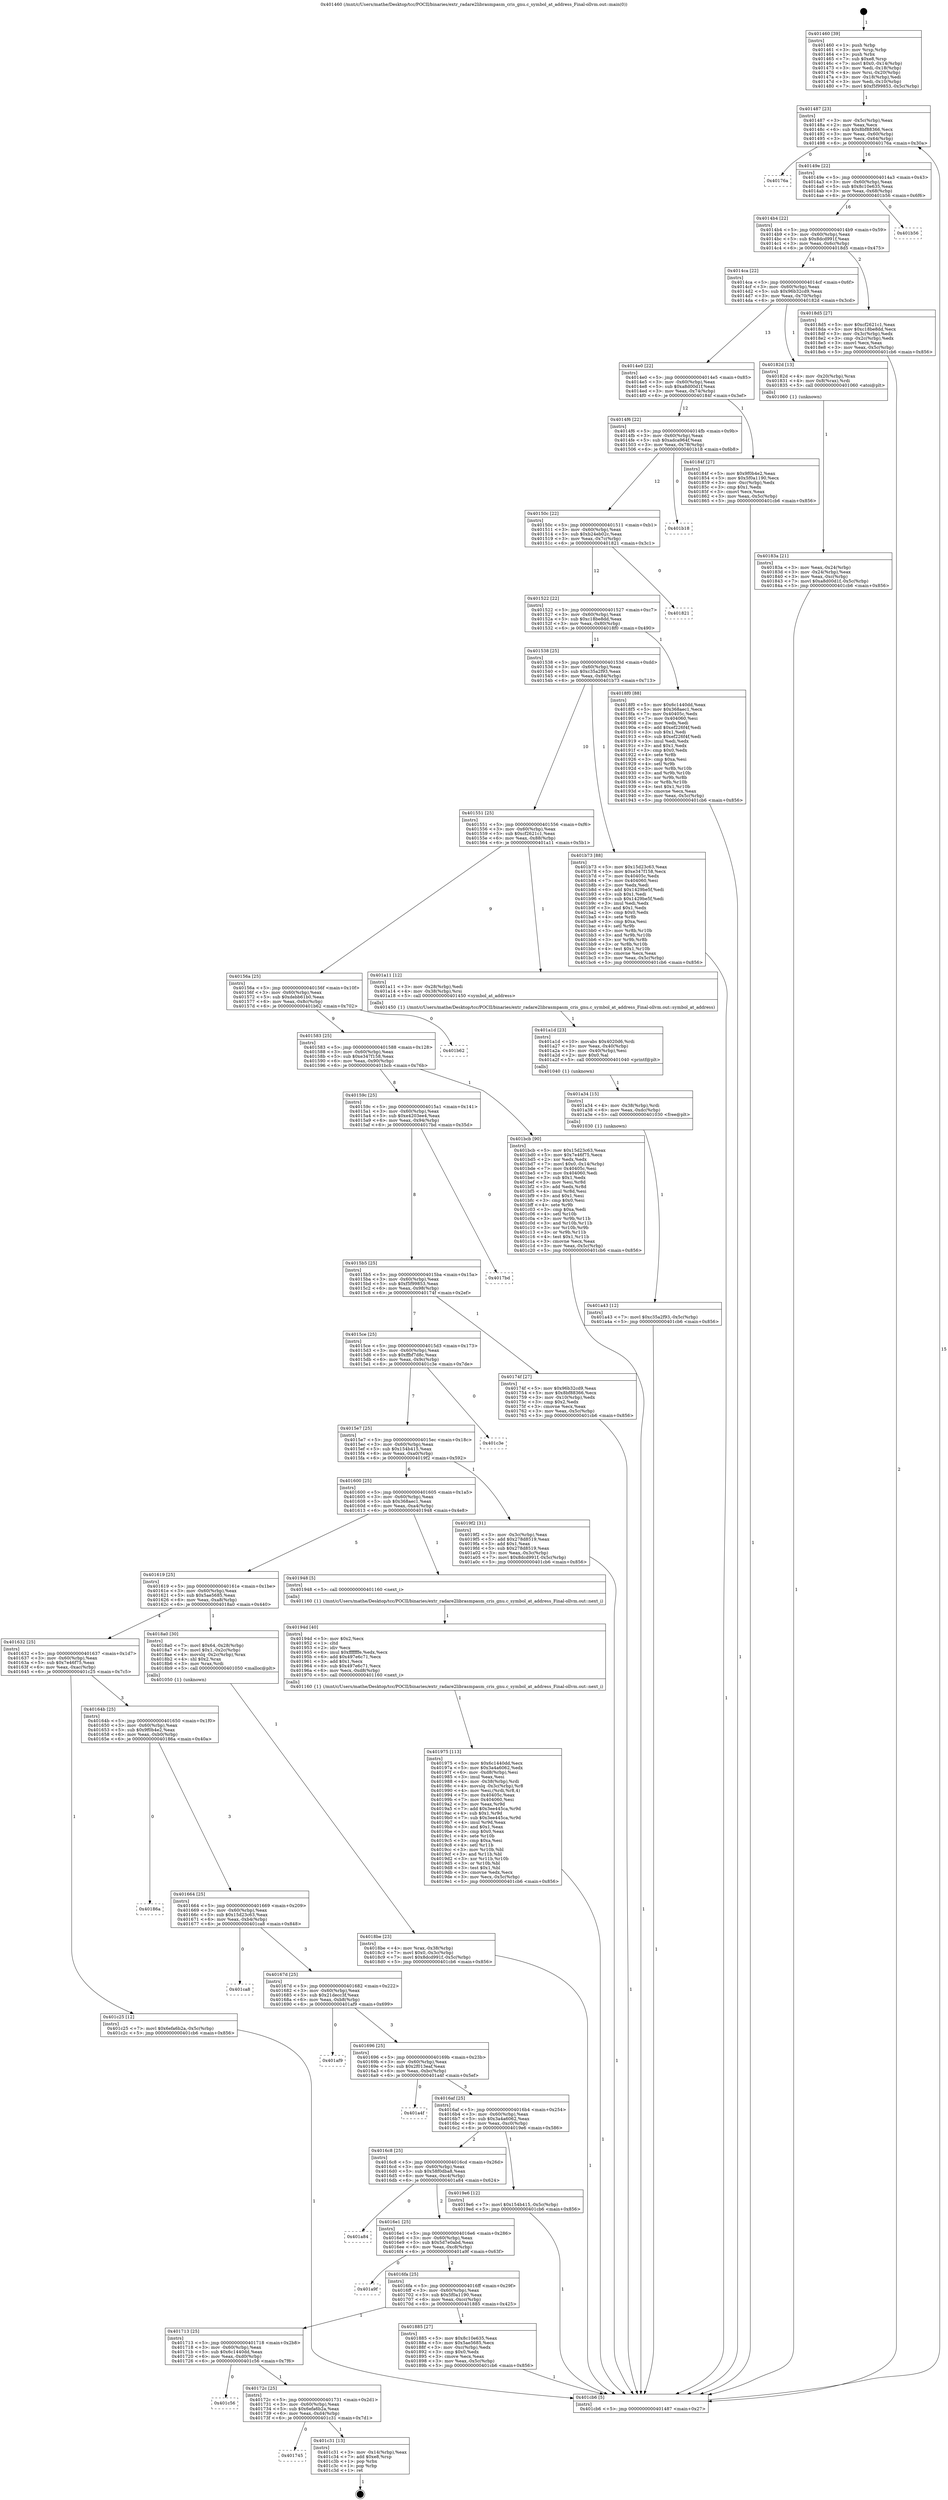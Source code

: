 digraph "0x401460" {
  label = "0x401460 (/mnt/c/Users/mathe/Desktop/tcc/POCII/binaries/extr_radare2librasmpasm_cris_gnu.c_symbol_at_address_Final-ollvm.out::main(0))"
  labelloc = "t"
  node[shape=record]

  Entry [label="",width=0.3,height=0.3,shape=circle,fillcolor=black,style=filled]
  "0x401487" [label="{
     0x401487 [23]\l
     | [instrs]\l
     &nbsp;&nbsp;0x401487 \<+3\>: mov -0x5c(%rbp),%eax\l
     &nbsp;&nbsp;0x40148a \<+2\>: mov %eax,%ecx\l
     &nbsp;&nbsp;0x40148c \<+6\>: sub $0x8bf88366,%ecx\l
     &nbsp;&nbsp;0x401492 \<+3\>: mov %eax,-0x60(%rbp)\l
     &nbsp;&nbsp;0x401495 \<+3\>: mov %ecx,-0x64(%rbp)\l
     &nbsp;&nbsp;0x401498 \<+6\>: je 000000000040176a \<main+0x30a\>\l
  }"]
  "0x40176a" [label="{
     0x40176a\l
  }", style=dashed]
  "0x40149e" [label="{
     0x40149e [22]\l
     | [instrs]\l
     &nbsp;&nbsp;0x40149e \<+5\>: jmp 00000000004014a3 \<main+0x43\>\l
     &nbsp;&nbsp;0x4014a3 \<+3\>: mov -0x60(%rbp),%eax\l
     &nbsp;&nbsp;0x4014a6 \<+5\>: sub $0x8c10e635,%eax\l
     &nbsp;&nbsp;0x4014ab \<+3\>: mov %eax,-0x68(%rbp)\l
     &nbsp;&nbsp;0x4014ae \<+6\>: je 0000000000401b56 \<main+0x6f6\>\l
  }"]
  Exit [label="",width=0.3,height=0.3,shape=circle,fillcolor=black,style=filled,peripheries=2]
  "0x401b56" [label="{
     0x401b56\l
  }", style=dashed]
  "0x4014b4" [label="{
     0x4014b4 [22]\l
     | [instrs]\l
     &nbsp;&nbsp;0x4014b4 \<+5\>: jmp 00000000004014b9 \<main+0x59\>\l
     &nbsp;&nbsp;0x4014b9 \<+3\>: mov -0x60(%rbp),%eax\l
     &nbsp;&nbsp;0x4014bc \<+5\>: sub $0x8dcd991f,%eax\l
     &nbsp;&nbsp;0x4014c1 \<+3\>: mov %eax,-0x6c(%rbp)\l
     &nbsp;&nbsp;0x4014c4 \<+6\>: je 00000000004018d5 \<main+0x475\>\l
  }"]
  "0x401745" [label="{
     0x401745\l
  }", style=dashed]
  "0x4018d5" [label="{
     0x4018d5 [27]\l
     | [instrs]\l
     &nbsp;&nbsp;0x4018d5 \<+5\>: mov $0xcf2621c1,%eax\l
     &nbsp;&nbsp;0x4018da \<+5\>: mov $0xc18be8dd,%ecx\l
     &nbsp;&nbsp;0x4018df \<+3\>: mov -0x3c(%rbp),%edx\l
     &nbsp;&nbsp;0x4018e2 \<+3\>: cmp -0x2c(%rbp),%edx\l
     &nbsp;&nbsp;0x4018e5 \<+3\>: cmovl %ecx,%eax\l
     &nbsp;&nbsp;0x4018e8 \<+3\>: mov %eax,-0x5c(%rbp)\l
     &nbsp;&nbsp;0x4018eb \<+5\>: jmp 0000000000401cb6 \<main+0x856\>\l
  }"]
  "0x4014ca" [label="{
     0x4014ca [22]\l
     | [instrs]\l
     &nbsp;&nbsp;0x4014ca \<+5\>: jmp 00000000004014cf \<main+0x6f\>\l
     &nbsp;&nbsp;0x4014cf \<+3\>: mov -0x60(%rbp),%eax\l
     &nbsp;&nbsp;0x4014d2 \<+5\>: sub $0x96b32cd9,%eax\l
     &nbsp;&nbsp;0x4014d7 \<+3\>: mov %eax,-0x70(%rbp)\l
     &nbsp;&nbsp;0x4014da \<+6\>: je 000000000040182d \<main+0x3cd\>\l
  }"]
  "0x401c31" [label="{
     0x401c31 [13]\l
     | [instrs]\l
     &nbsp;&nbsp;0x401c31 \<+3\>: mov -0x14(%rbp),%eax\l
     &nbsp;&nbsp;0x401c34 \<+7\>: add $0xe8,%rsp\l
     &nbsp;&nbsp;0x401c3b \<+1\>: pop %rbx\l
     &nbsp;&nbsp;0x401c3c \<+1\>: pop %rbp\l
     &nbsp;&nbsp;0x401c3d \<+1\>: ret\l
  }"]
  "0x40182d" [label="{
     0x40182d [13]\l
     | [instrs]\l
     &nbsp;&nbsp;0x40182d \<+4\>: mov -0x20(%rbp),%rax\l
     &nbsp;&nbsp;0x401831 \<+4\>: mov 0x8(%rax),%rdi\l
     &nbsp;&nbsp;0x401835 \<+5\>: call 0000000000401060 \<atoi@plt\>\l
     | [calls]\l
     &nbsp;&nbsp;0x401060 \{1\} (unknown)\l
  }"]
  "0x4014e0" [label="{
     0x4014e0 [22]\l
     | [instrs]\l
     &nbsp;&nbsp;0x4014e0 \<+5\>: jmp 00000000004014e5 \<main+0x85\>\l
     &nbsp;&nbsp;0x4014e5 \<+3\>: mov -0x60(%rbp),%eax\l
     &nbsp;&nbsp;0x4014e8 \<+5\>: sub $0xa8d00d1f,%eax\l
     &nbsp;&nbsp;0x4014ed \<+3\>: mov %eax,-0x74(%rbp)\l
     &nbsp;&nbsp;0x4014f0 \<+6\>: je 000000000040184f \<main+0x3ef\>\l
  }"]
  "0x40172c" [label="{
     0x40172c [25]\l
     | [instrs]\l
     &nbsp;&nbsp;0x40172c \<+5\>: jmp 0000000000401731 \<main+0x2d1\>\l
     &nbsp;&nbsp;0x401731 \<+3\>: mov -0x60(%rbp),%eax\l
     &nbsp;&nbsp;0x401734 \<+5\>: sub $0x6efa6b2a,%eax\l
     &nbsp;&nbsp;0x401739 \<+6\>: mov %eax,-0xd4(%rbp)\l
     &nbsp;&nbsp;0x40173f \<+6\>: je 0000000000401c31 \<main+0x7d1\>\l
  }"]
  "0x40184f" [label="{
     0x40184f [27]\l
     | [instrs]\l
     &nbsp;&nbsp;0x40184f \<+5\>: mov $0x9f0b4e2,%eax\l
     &nbsp;&nbsp;0x401854 \<+5\>: mov $0x5f0a1190,%ecx\l
     &nbsp;&nbsp;0x401859 \<+3\>: mov -0xc(%rbp),%edx\l
     &nbsp;&nbsp;0x40185c \<+3\>: cmp $0x1,%edx\l
     &nbsp;&nbsp;0x40185f \<+3\>: cmovl %ecx,%eax\l
     &nbsp;&nbsp;0x401862 \<+3\>: mov %eax,-0x5c(%rbp)\l
     &nbsp;&nbsp;0x401865 \<+5\>: jmp 0000000000401cb6 \<main+0x856\>\l
  }"]
  "0x4014f6" [label="{
     0x4014f6 [22]\l
     | [instrs]\l
     &nbsp;&nbsp;0x4014f6 \<+5\>: jmp 00000000004014fb \<main+0x9b\>\l
     &nbsp;&nbsp;0x4014fb \<+3\>: mov -0x60(%rbp),%eax\l
     &nbsp;&nbsp;0x4014fe \<+5\>: sub $0xadca964f,%eax\l
     &nbsp;&nbsp;0x401503 \<+3\>: mov %eax,-0x78(%rbp)\l
     &nbsp;&nbsp;0x401506 \<+6\>: je 0000000000401b18 \<main+0x6b8\>\l
  }"]
  "0x401c56" [label="{
     0x401c56\l
  }", style=dashed]
  "0x401b18" [label="{
     0x401b18\l
  }", style=dashed]
  "0x40150c" [label="{
     0x40150c [22]\l
     | [instrs]\l
     &nbsp;&nbsp;0x40150c \<+5\>: jmp 0000000000401511 \<main+0xb1\>\l
     &nbsp;&nbsp;0x401511 \<+3\>: mov -0x60(%rbp),%eax\l
     &nbsp;&nbsp;0x401514 \<+5\>: sub $0xb24eb02c,%eax\l
     &nbsp;&nbsp;0x401519 \<+3\>: mov %eax,-0x7c(%rbp)\l
     &nbsp;&nbsp;0x40151c \<+6\>: je 0000000000401821 \<main+0x3c1\>\l
  }"]
  "0x401a43" [label="{
     0x401a43 [12]\l
     | [instrs]\l
     &nbsp;&nbsp;0x401a43 \<+7\>: movl $0xc35a2f93,-0x5c(%rbp)\l
     &nbsp;&nbsp;0x401a4a \<+5\>: jmp 0000000000401cb6 \<main+0x856\>\l
  }"]
  "0x401821" [label="{
     0x401821\l
  }", style=dashed]
  "0x401522" [label="{
     0x401522 [22]\l
     | [instrs]\l
     &nbsp;&nbsp;0x401522 \<+5\>: jmp 0000000000401527 \<main+0xc7\>\l
     &nbsp;&nbsp;0x401527 \<+3\>: mov -0x60(%rbp),%eax\l
     &nbsp;&nbsp;0x40152a \<+5\>: sub $0xc18be8dd,%eax\l
     &nbsp;&nbsp;0x40152f \<+3\>: mov %eax,-0x80(%rbp)\l
     &nbsp;&nbsp;0x401532 \<+6\>: je 00000000004018f0 \<main+0x490\>\l
  }"]
  "0x401a34" [label="{
     0x401a34 [15]\l
     | [instrs]\l
     &nbsp;&nbsp;0x401a34 \<+4\>: mov -0x38(%rbp),%rdi\l
     &nbsp;&nbsp;0x401a38 \<+6\>: mov %eax,-0xdc(%rbp)\l
     &nbsp;&nbsp;0x401a3e \<+5\>: call 0000000000401030 \<free@plt\>\l
     | [calls]\l
     &nbsp;&nbsp;0x401030 \{1\} (unknown)\l
  }"]
  "0x4018f0" [label="{
     0x4018f0 [88]\l
     | [instrs]\l
     &nbsp;&nbsp;0x4018f0 \<+5\>: mov $0x6c1440dd,%eax\l
     &nbsp;&nbsp;0x4018f5 \<+5\>: mov $0x368aec1,%ecx\l
     &nbsp;&nbsp;0x4018fa \<+7\>: mov 0x40405c,%edx\l
     &nbsp;&nbsp;0x401901 \<+7\>: mov 0x404060,%esi\l
     &nbsp;&nbsp;0x401908 \<+2\>: mov %edx,%edi\l
     &nbsp;&nbsp;0x40190a \<+6\>: add $0xef226f4f,%edi\l
     &nbsp;&nbsp;0x401910 \<+3\>: sub $0x1,%edi\l
     &nbsp;&nbsp;0x401913 \<+6\>: sub $0xef226f4f,%edi\l
     &nbsp;&nbsp;0x401919 \<+3\>: imul %edi,%edx\l
     &nbsp;&nbsp;0x40191c \<+3\>: and $0x1,%edx\l
     &nbsp;&nbsp;0x40191f \<+3\>: cmp $0x0,%edx\l
     &nbsp;&nbsp;0x401922 \<+4\>: sete %r8b\l
     &nbsp;&nbsp;0x401926 \<+3\>: cmp $0xa,%esi\l
     &nbsp;&nbsp;0x401929 \<+4\>: setl %r9b\l
     &nbsp;&nbsp;0x40192d \<+3\>: mov %r8b,%r10b\l
     &nbsp;&nbsp;0x401930 \<+3\>: and %r9b,%r10b\l
     &nbsp;&nbsp;0x401933 \<+3\>: xor %r9b,%r8b\l
     &nbsp;&nbsp;0x401936 \<+3\>: or %r8b,%r10b\l
     &nbsp;&nbsp;0x401939 \<+4\>: test $0x1,%r10b\l
     &nbsp;&nbsp;0x40193d \<+3\>: cmovne %ecx,%eax\l
     &nbsp;&nbsp;0x401940 \<+3\>: mov %eax,-0x5c(%rbp)\l
     &nbsp;&nbsp;0x401943 \<+5\>: jmp 0000000000401cb6 \<main+0x856\>\l
  }"]
  "0x401538" [label="{
     0x401538 [25]\l
     | [instrs]\l
     &nbsp;&nbsp;0x401538 \<+5\>: jmp 000000000040153d \<main+0xdd\>\l
     &nbsp;&nbsp;0x40153d \<+3\>: mov -0x60(%rbp),%eax\l
     &nbsp;&nbsp;0x401540 \<+5\>: sub $0xc35a2f93,%eax\l
     &nbsp;&nbsp;0x401545 \<+6\>: mov %eax,-0x84(%rbp)\l
     &nbsp;&nbsp;0x40154b \<+6\>: je 0000000000401b73 \<main+0x713\>\l
  }"]
  "0x401a1d" [label="{
     0x401a1d [23]\l
     | [instrs]\l
     &nbsp;&nbsp;0x401a1d \<+10\>: movabs $0x4020d6,%rdi\l
     &nbsp;&nbsp;0x401a27 \<+3\>: mov %eax,-0x40(%rbp)\l
     &nbsp;&nbsp;0x401a2a \<+3\>: mov -0x40(%rbp),%esi\l
     &nbsp;&nbsp;0x401a2d \<+2\>: mov $0x0,%al\l
     &nbsp;&nbsp;0x401a2f \<+5\>: call 0000000000401040 \<printf@plt\>\l
     | [calls]\l
     &nbsp;&nbsp;0x401040 \{1\} (unknown)\l
  }"]
  "0x401b73" [label="{
     0x401b73 [88]\l
     | [instrs]\l
     &nbsp;&nbsp;0x401b73 \<+5\>: mov $0x15d23c63,%eax\l
     &nbsp;&nbsp;0x401b78 \<+5\>: mov $0xe347f158,%ecx\l
     &nbsp;&nbsp;0x401b7d \<+7\>: mov 0x40405c,%edx\l
     &nbsp;&nbsp;0x401b84 \<+7\>: mov 0x404060,%esi\l
     &nbsp;&nbsp;0x401b8b \<+2\>: mov %edx,%edi\l
     &nbsp;&nbsp;0x401b8d \<+6\>: add $0x1429be5f,%edi\l
     &nbsp;&nbsp;0x401b93 \<+3\>: sub $0x1,%edi\l
     &nbsp;&nbsp;0x401b96 \<+6\>: sub $0x1429be5f,%edi\l
     &nbsp;&nbsp;0x401b9c \<+3\>: imul %edi,%edx\l
     &nbsp;&nbsp;0x401b9f \<+3\>: and $0x1,%edx\l
     &nbsp;&nbsp;0x401ba2 \<+3\>: cmp $0x0,%edx\l
     &nbsp;&nbsp;0x401ba5 \<+4\>: sete %r8b\l
     &nbsp;&nbsp;0x401ba9 \<+3\>: cmp $0xa,%esi\l
     &nbsp;&nbsp;0x401bac \<+4\>: setl %r9b\l
     &nbsp;&nbsp;0x401bb0 \<+3\>: mov %r8b,%r10b\l
     &nbsp;&nbsp;0x401bb3 \<+3\>: and %r9b,%r10b\l
     &nbsp;&nbsp;0x401bb6 \<+3\>: xor %r9b,%r8b\l
     &nbsp;&nbsp;0x401bb9 \<+3\>: or %r8b,%r10b\l
     &nbsp;&nbsp;0x401bbc \<+4\>: test $0x1,%r10b\l
     &nbsp;&nbsp;0x401bc0 \<+3\>: cmovne %ecx,%eax\l
     &nbsp;&nbsp;0x401bc3 \<+3\>: mov %eax,-0x5c(%rbp)\l
     &nbsp;&nbsp;0x401bc6 \<+5\>: jmp 0000000000401cb6 \<main+0x856\>\l
  }"]
  "0x401551" [label="{
     0x401551 [25]\l
     | [instrs]\l
     &nbsp;&nbsp;0x401551 \<+5\>: jmp 0000000000401556 \<main+0xf6\>\l
     &nbsp;&nbsp;0x401556 \<+3\>: mov -0x60(%rbp),%eax\l
     &nbsp;&nbsp;0x401559 \<+5\>: sub $0xcf2621c1,%eax\l
     &nbsp;&nbsp;0x40155e \<+6\>: mov %eax,-0x88(%rbp)\l
     &nbsp;&nbsp;0x401564 \<+6\>: je 0000000000401a11 \<main+0x5b1\>\l
  }"]
  "0x401975" [label="{
     0x401975 [113]\l
     | [instrs]\l
     &nbsp;&nbsp;0x401975 \<+5\>: mov $0x6c1440dd,%ecx\l
     &nbsp;&nbsp;0x40197a \<+5\>: mov $0x3a4a6062,%edx\l
     &nbsp;&nbsp;0x40197f \<+6\>: mov -0xd8(%rbp),%esi\l
     &nbsp;&nbsp;0x401985 \<+3\>: imul %eax,%esi\l
     &nbsp;&nbsp;0x401988 \<+4\>: mov -0x38(%rbp),%rdi\l
     &nbsp;&nbsp;0x40198c \<+4\>: movslq -0x3c(%rbp),%r8\l
     &nbsp;&nbsp;0x401990 \<+4\>: mov %esi,(%rdi,%r8,4)\l
     &nbsp;&nbsp;0x401994 \<+7\>: mov 0x40405c,%eax\l
     &nbsp;&nbsp;0x40199b \<+7\>: mov 0x404060,%esi\l
     &nbsp;&nbsp;0x4019a2 \<+3\>: mov %eax,%r9d\l
     &nbsp;&nbsp;0x4019a5 \<+7\>: add $0x3ee445ca,%r9d\l
     &nbsp;&nbsp;0x4019ac \<+4\>: sub $0x1,%r9d\l
     &nbsp;&nbsp;0x4019b0 \<+7\>: sub $0x3ee445ca,%r9d\l
     &nbsp;&nbsp;0x4019b7 \<+4\>: imul %r9d,%eax\l
     &nbsp;&nbsp;0x4019bb \<+3\>: and $0x1,%eax\l
     &nbsp;&nbsp;0x4019be \<+3\>: cmp $0x0,%eax\l
     &nbsp;&nbsp;0x4019c1 \<+4\>: sete %r10b\l
     &nbsp;&nbsp;0x4019c5 \<+3\>: cmp $0xa,%esi\l
     &nbsp;&nbsp;0x4019c8 \<+4\>: setl %r11b\l
     &nbsp;&nbsp;0x4019cc \<+3\>: mov %r10b,%bl\l
     &nbsp;&nbsp;0x4019cf \<+3\>: and %r11b,%bl\l
     &nbsp;&nbsp;0x4019d2 \<+3\>: xor %r11b,%r10b\l
     &nbsp;&nbsp;0x4019d5 \<+3\>: or %r10b,%bl\l
     &nbsp;&nbsp;0x4019d8 \<+3\>: test $0x1,%bl\l
     &nbsp;&nbsp;0x4019db \<+3\>: cmovne %edx,%ecx\l
     &nbsp;&nbsp;0x4019de \<+3\>: mov %ecx,-0x5c(%rbp)\l
     &nbsp;&nbsp;0x4019e1 \<+5\>: jmp 0000000000401cb6 \<main+0x856\>\l
  }"]
  "0x401a11" [label="{
     0x401a11 [12]\l
     | [instrs]\l
     &nbsp;&nbsp;0x401a11 \<+3\>: mov -0x28(%rbp),%edi\l
     &nbsp;&nbsp;0x401a14 \<+4\>: mov -0x38(%rbp),%rsi\l
     &nbsp;&nbsp;0x401a18 \<+5\>: call 0000000000401450 \<symbol_at_address\>\l
     | [calls]\l
     &nbsp;&nbsp;0x401450 \{1\} (/mnt/c/Users/mathe/Desktop/tcc/POCII/binaries/extr_radare2librasmpasm_cris_gnu.c_symbol_at_address_Final-ollvm.out::symbol_at_address)\l
  }"]
  "0x40156a" [label="{
     0x40156a [25]\l
     | [instrs]\l
     &nbsp;&nbsp;0x40156a \<+5\>: jmp 000000000040156f \<main+0x10f\>\l
     &nbsp;&nbsp;0x40156f \<+3\>: mov -0x60(%rbp),%eax\l
     &nbsp;&nbsp;0x401572 \<+5\>: sub $0xdebb61b0,%eax\l
     &nbsp;&nbsp;0x401577 \<+6\>: mov %eax,-0x8c(%rbp)\l
     &nbsp;&nbsp;0x40157d \<+6\>: je 0000000000401b62 \<main+0x702\>\l
  }"]
  "0x40194d" [label="{
     0x40194d [40]\l
     | [instrs]\l
     &nbsp;&nbsp;0x40194d \<+5\>: mov $0x2,%ecx\l
     &nbsp;&nbsp;0x401952 \<+1\>: cltd\l
     &nbsp;&nbsp;0x401953 \<+2\>: idiv %ecx\l
     &nbsp;&nbsp;0x401955 \<+6\>: imul $0xfffffffe,%edx,%ecx\l
     &nbsp;&nbsp;0x40195b \<+6\>: add $0x497e6c71,%ecx\l
     &nbsp;&nbsp;0x401961 \<+3\>: add $0x1,%ecx\l
     &nbsp;&nbsp;0x401964 \<+6\>: sub $0x497e6c71,%ecx\l
     &nbsp;&nbsp;0x40196a \<+6\>: mov %ecx,-0xd8(%rbp)\l
     &nbsp;&nbsp;0x401970 \<+5\>: call 0000000000401160 \<next_i\>\l
     | [calls]\l
     &nbsp;&nbsp;0x401160 \{1\} (/mnt/c/Users/mathe/Desktop/tcc/POCII/binaries/extr_radare2librasmpasm_cris_gnu.c_symbol_at_address_Final-ollvm.out::next_i)\l
  }"]
  "0x401b62" [label="{
     0x401b62\l
  }", style=dashed]
  "0x401583" [label="{
     0x401583 [25]\l
     | [instrs]\l
     &nbsp;&nbsp;0x401583 \<+5\>: jmp 0000000000401588 \<main+0x128\>\l
     &nbsp;&nbsp;0x401588 \<+3\>: mov -0x60(%rbp),%eax\l
     &nbsp;&nbsp;0x40158b \<+5\>: sub $0xe347f158,%eax\l
     &nbsp;&nbsp;0x401590 \<+6\>: mov %eax,-0x90(%rbp)\l
     &nbsp;&nbsp;0x401596 \<+6\>: je 0000000000401bcb \<main+0x76b\>\l
  }"]
  "0x4018be" [label="{
     0x4018be [23]\l
     | [instrs]\l
     &nbsp;&nbsp;0x4018be \<+4\>: mov %rax,-0x38(%rbp)\l
     &nbsp;&nbsp;0x4018c2 \<+7\>: movl $0x0,-0x3c(%rbp)\l
     &nbsp;&nbsp;0x4018c9 \<+7\>: movl $0x8dcd991f,-0x5c(%rbp)\l
     &nbsp;&nbsp;0x4018d0 \<+5\>: jmp 0000000000401cb6 \<main+0x856\>\l
  }"]
  "0x401bcb" [label="{
     0x401bcb [90]\l
     | [instrs]\l
     &nbsp;&nbsp;0x401bcb \<+5\>: mov $0x15d23c63,%eax\l
     &nbsp;&nbsp;0x401bd0 \<+5\>: mov $0x7e46f75,%ecx\l
     &nbsp;&nbsp;0x401bd5 \<+2\>: xor %edx,%edx\l
     &nbsp;&nbsp;0x401bd7 \<+7\>: movl $0x0,-0x14(%rbp)\l
     &nbsp;&nbsp;0x401bde \<+7\>: mov 0x40405c,%esi\l
     &nbsp;&nbsp;0x401be5 \<+7\>: mov 0x404060,%edi\l
     &nbsp;&nbsp;0x401bec \<+3\>: sub $0x1,%edx\l
     &nbsp;&nbsp;0x401bef \<+3\>: mov %esi,%r8d\l
     &nbsp;&nbsp;0x401bf2 \<+3\>: add %edx,%r8d\l
     &nbsp;&nbsp;0x401bf5 \<+4\>: imul %r8d,%esi\l
     &nbsp;&nbsp;0x401bf9 \<+3\>: and $0x1,%esi\l
     &nbsp;&nbsp;0x401bfc \<+3\>: cmp $0x0,%esi\l
     &nbsp;&nbsp;0x401bff \<+4\>: sete %r9b\l
     &nbsp;&nbsp;0x401c03 \<+3\>: cmp $0xa,%edi\l
     &nbsp;&nbsp;0x401c06 \<+4\>: setl %r10b\l
     &nbsp;&nbsp;0x401c0a \<+3\>: mov %r9b,%r11b\l
     &nbsp;&nbsp;0x401c0d \<+3\>: and %r10b,%r11b\l
     &nbsp;&nbsp;0x401c10 \<+3\>: xor %r10b,%r9b\l
     &nbsp;&nbsp;0x401c13 \<+3\>: or %r9b,%r11b\l
     &nbsp;&nbsp;0x401c16 \<+4\>: test $0x1,%r11b\l
     &nbsp;&nbsp;0x401c1a \<+3\>: cmovne %ecx,%eax\l
     &nbsp;&nbsp;0x401c1d \<+3\>: mov %eax,-0x5c(%rbp)\l
     &nbsp;&nbsp;0x401c20 \<+5\>: jmp 0000000000401cb6 \<main+0x856\>\l
  }"]
  "0x40159c" [label="{
     0x40159c [25]\l
     | [instrs]\l
     &nbsp;&nbsp;0x40159c \<+5\>: jmp 00000000004015a1 \<main+0x141\>\l
     &nbsp;&nbsp;0x4015a1 \<+3\>: mov -0x60(%rbp),%eax\l
     &nbsp;&nbsp;0x4015a4 \<+5\>: sub $0xe4203ee4,%eax\l
     &nbsp;&nbsp;0x4015a9 \<+6\>: mov %eax,-0x94(%rbp)\l
     &nbsp;&nbsp;0x4015af \<+6\>: je 00000000004017bd \<main+0x35d\>\l
  }"]
  "0x401713" [label="{
     0x401713 [25]\l
     | [instrs]\l
     &nbsp;&nbsp;0x401713 \<+5\>: jmp 0000000000401718 \<main+0x2b8\>\l
     &nbsp;&nbsp;0x401718 \<+3\>: mov -0x60(%rbp),%eax\l
     &nbsp;&nbsp;0x40171b \<+5\>: sub $0x6c1440dd,%eax\l
     &nbsp;&nbsp;0x401720 \<+6\>: mov %eax,-0xd0(%rbp)\l
     &nbsp;&nbsp;0x401726 \<+6\>: je 0000000000401c56 \<main+0x7f6\>\l
  }"]
  "0x4017bd" [label="{
     0x4017bd\l
  }", style=dashed]
  "0x4015b5" [label="{
     0x4015b5 [25]\l
     | [instrs]\l
     &nbsp;&nbsp;0x4015b5 \<+5\>: jmp 00000000004015ba \<main+0x15a\>\l
     &nbsp;&nbsp;0x4015ba \<+3\>: mov -0x60(%rbp),%eax\l
     &nbsp;&nbsp;0x4015bd \<+5\>: sub $0xf5f99853,%eax\l
     &nbsp;&nbsp;0x4015c2 \<+6\>: mov %eax,-0x98(%rbp)\l
     &nbsp;&nbsp;0x4015c8 \<+6\>: je 000000000040174f \<main+0x2ef\>\l
  }"]
  "0x401885" [label="{
     0x401885 [27]\l
     | [instrs]\l
     &nbsp;&nbsp;0x401885 \<+5\>: mov $0x8c10e635,%eax\l
     &nbsp;&nbsp;0x40188a \<+5\>: mov $0x5ae5685,%ecx\l
     &nbsp;&nbsp;0x40188f \<+3\>: mov -0xc(%rbp),%edx\l
     &nbsp;&nbsp;0x401892 \<+3\>: cmp $0x0,%edx\l
     &nbsp;&nbsp;0x401895 \<+3\>: cmove %ecx,%eax\l
     &nbsp;&nbsp;0x401898 \<+3\>: mov %eax,-0x5c(%rbp)\l
     &nbsp;&nbsp;0x40189b \<+5\>: jmp 0000000000401cb6 \<main+0x856\>\l
  }"]
  "0x40174f" [label="{
     0x40174f [27]\l
     | [instrs]\l
     &nbsp;&nbsp;0x40174f \<+5\>: mov $0x96b32cd9,%eax\l
     &nbsp;&nbsp;0x401754 \<+5\>: mov $0x8bf88366,%ecx\l
     &nbsp;&nbsp;0x401759 \<+3\>: mov -0x10(%rbp),%edx\l
     &nbsp;&nbsp;0x40175c \<+3\>: cmp $0x2,%edx\l
     &nbsp;&nbsp;0x40175f \<+3\>: cmovne %ecx,%eax\l
     &nbsp;&nbsp;0x401762 \<+3\>: mov %eax,-0x5c(%rbp)\l
     &nbsp;&nbsp;0x401765 \<+5\>: jmp 0000000000401cb6 \<main+0x856\>\l
  }"]
  "0x4015ce" [label="{
     0x4015ce [25]\l
     | [instrs]\l
     &nbsp;&nbsp;0x4015ce \<+5\>: jmp 00000000004015d3 \<main+0x173\>\l
     &nbsp;&nbsp;0x4015d3 \<+3\>: mov -0x60(%rbp),%eax\l
     &nbsp;&nbsp;0x4015d6 \<+5\>: sub $0xffbf7d8c,%eax\l
     &nbsp;&nbsp;0x4015db \<+6\>: mov %eax,-0x9c(%rbp)\l
     &nbsp;&nbsp;0x4015e1 \<+6\>: je 0000000000401c3e \<main+0x7de\>\l
  }"]
  "0x401cb6" [label="{
     0x401cb6 [5]\l
     | [instrs]\l
     &nbsp;&nbsp;0x401cb6 \<+5\>: jmp 0000000000401487 \<main+0x27\>\l
  }"]
  "0x401460" [label="{
     0x401460 [39]\l
     | [instrs]\l
     &nbsp;&nbsp;0x401460 \<+1\>: push %rbp\l
     &nbsp;&nbsp;0x401461 \<+3\>: mov %rsp,%rbp\l
     &nbsp;&nbsp;0x401464 \<+1\>: push %rbx\l
     &nbsp;&nbsp;0x401465 \<+7\>: sub $0xe8,%rsp\l
     &nbsp;&nbsp;0x40146c \<+7\>: movl $0x0,-0x14(%rbp)\l
     &nbsp;&nbsp;0x401473 \<+3\>: mov %edi,-0x18(%rbp)\l
     &nbsp;&nbsp;0x401476 \<+4\>: mov %rsi,-0x20(%rbp)\l
     &nbsp;&nbsp;0x40147a \<+3\>: mov -0x18(%rbp),%edi\l
     &nbsp;&nbsp;0x40147d \<+3\>: mov %edi,-0x10(%rbp)\l
     &nbsp;&nbsp;0x401480 \<+7\>: movl $0xf5f99853,-0x5c(%rbp)\l
  }"]
  "0x40183a" [label="{
     0x40183a [21]\l
     | [instrs]\l
     &nbsp;&nbsp;0x40183a \<+3\>: mov %eax,-0x24(%rbp)\l
     &nbsp;&nbsp;0x40183d \<+3\>: mov -0x24(%rbp),%eax\l
     &nbsp;&nbsp;0x401840 \<+3\>: mov %eax,-0xc(%rbp)\l
     &nbsp;&nbsp;0x401843 \<+7\>: movl $0xa8d00d1f,-0x5c(%rbp)\l
     &nbsp;&nbsp;0x40184a \<+5\>: jmp 0000000000401cb6 \<main+0x856\>\l
  }"]
  "0x4016fa" [label="{
     0x4016fa [25]\l
     | [instrs]\l
     &nbsp;&nbsp;0x4016fa \<+5\>: jmp 00000000004016ff \<main+0x29f\>\l
     &nbsp;&nbsp;0x4016ff \<+3\>: mov -0x60(%rbp),%eax\l
     &nbsp;&nbsp;0x401702 \<+5\>: sub $0x5f0a1190,%eax\l
     &nbsp;&nbsp;0x401707 \<+6\>: mov %eax,-0xcc(%rbp)\l
     &nbsp;&nbsp;0x40170d \<+6\>: je 0000000000401885 \<main+0x425\>\l
  }"]
  "0x401c3e" [label="{
     0x401c3e\l
  }", style=dashed]
  "0x4015e7" [label="{
     0x4015e7 [25]\l
     | [instrs]\l
     &nbsp;&nbsp;0x4015e7 \<+5\>: jmp 00000000004015ec \<main+0x18c\>\l
     &nbsp;&nbsp;0x4015ec \<+3\>: mov -0x60(%rbp),%eax\l
     &nbsp;&nbsp;0x4015ef \<+5\>: sub $0x154b415,%eax\l
     &nbsp;&nbsp;0x4015f4 \<+6\>: mov %eax,-0xa0(%rbp)\l
     &nbsp;&nbsp;0x4015fa \<+6\>: je 00000000004019f2 \<main+0x592\>\l
  }"]
  "0x401a9f" [label="{
     0x401a9f\l
  }", style=dashed]
  "0x4019f2" [label="{
     0x4019f2 [31]\l
     | [instrs]\l
     &nbsp;&nbsp;0x4019f2 \<+3\>: mov -0x3c(%rbp),%eax\l
     &nbsp;&nbsp;0x4019f5 \<+5\>: add $0x278d8519,%eax\l
     &nbsp;&nbsp;0x4019fa \<+3\>: add $0x1,%eax\l
     &nbsp;&nbsp;0x4019fd \<+5\>: sub $0x278d8519,%eax\l
     &nbsp;&nbsp;0x401a02 \<+3\>: mov %eax,-0x3c(%rbp)\l
     &nbsp;&nbsp;0x401a05 \<+7\>: movl $0x8dcd991f,-0x5c(%rbp)\l
     &nbsp;&nbsp;0x401a0c \<+5\>: jmp 0000000000401cb6 \<main+0x856\>\l
  }"]
  "0x401600" [label="{
     0x401600 [25]\l
     | [instrs]\l
     &nbsp;&nbsp;0x401600 \<+5\>: jmp 0000000000401605 \<main+0x1a5\>\l
     &nbsp;&nbsp;0x401605 \<+3\>: mov -0x60(%rbp),%eax\l
     &nbsp;&nbsp;0x401608 \<+5\>: sub $0x368aec1,%eax\l
     &nbsp;&nbsp;0x40160d \<+6\>: mov %eax,-0xa4(%rbp)\l
     &nbsp;&nbsp;0x401613 \<+6\>: je 0000000000401948 \<main+0x4e8\>\l
  }"]
  "0x4016e1" [label="{
     0x4016e1 [25]\l
     | [instrs]\l
     &nbsp;&nbsp;0x4016e1 \<+5\>: jmp 00000000004016e6 \<main+0x286\>\l
     &nbsp;&nbsp;0x4016e6 \<+3\>: mov -0x60(%rbp),%eax\l
     &nbsp;&nbsp;0x4016e9 \<+5\>: sub $0x5d7e0abd,%eax\l
     &nbsp;&nbsp;0x4016ee \<+6\>: mov %eax,-0xc8(%rbp)\l
     &nbsp;&nbsp;0x4016f4 \<+6\>: je 0000000000401a9f \<main+0x63f\>\l
  }"]
  "0x401948" [label="{
     0x401948 [5]\l
     | [instrs]\l
     &nbsp;&nbsp;0x401948 \<+5\>: call 0000000000401160 \<next_i\>\l
     | [calls]\l
     &nbsp;&nbsp;0x401160 \{1\} (/mnt/c/Users/mathe/Desktop/tcc/POCII/binaries/extr_radare2librasmpasm_cris_gnu.c_symbol_at_address_Final-ollvm.out::next_i)\l
  }"]
  "0x401619" [label="{
     0x401619 [25]\l
     | [instrs]\l
     &nbsp;&nbsp;0x401619 \<+5\>: jmp 000000000040161e \<main+0x1be\>\l
     &nbsp;&nbsp;0x40161e \<+3\>: mov -0x60(%rbp),%eax\l
     &nbsp;&nbsp;0x401621 \<+5\>: sub $0x5ae5685,%eax\l
     &nbsp;&nbsp;0x401626 \<+6\>: mov %eax,-0xa8(%rbp)\l
     &nbsp;&nbsp;0x40162c \<+6\>: je 00000000004018a0 \<main+0x440\>\l
  }"]
  "0x401a84" [label="{
     0x401a84\l
  }", style=dashed]
  "0x4018a0" [label="{
     0x4018a0 [30]\l
     | [instrs]\l
     &nbsp;&nbsp;0x4018a0 \<+7\>: movl $0x64,-0x28(%rbp)\l
     &nbsp;&nbsp;0x4018a7 \<+7\>: movl $0x1,-0x2c(%rbp)\l
     &nbsp;&nbsp;0x4018ae \<+4\>: movslq -0x2c(%rbp),%rax\l
     &nbsp;&nbsp;0x4018b2 \<+4\>: shl $0x2,%rax\l
     &nbsp;&nbsp;0x4018b6 \<+3\>: mov %rax,%rdi\l
     &nbsp;&nbsp;0x4018b9 \<+5\>: call 0000000000401050 \<malloc@plt\>\l
     | [calls]\l
     &nbsp;&nbsp;0x401050 \{1\} (unknown)\l
  }"]
  "0x401632" [label="{
     0x401632 [25]\l
     | [instrs]\l
     &nbsp;&nbsp;0x401632 \<+5\>: jmp 0000000000401637 \<main+0x1d7\>\l
     &nbsp;&nbsp;0x401637 \<+3\>: mov -0x60(%rbp),%eax\l
     &nbsp;&nbsp;0x40163a \<+5\>: sub $0x7e46f75,%eax\l
     &nbsp;&nbsp;0x40163f \<+6\>: mov %eax,-0xac(%rbp)\l
     &nbsp;&nbsp;0x401645 \<+6\>: je 0000000000401c25 \<main+0x7c5\>\l
  }"]
  "0x4016c8" [label="{
     0x4016c8 [25]\l
     | [instrs]\l
     &nbsp;&nbsp;0x4016c8 \<+5\>: jmp 00000000004016cd \<main+0x26d\>\l
     &nbsp;&nbsp;0x4016cd \<+3\>: mov -0x60(%rbp),%eax\l
     &nbsp;&nbsp;0x4016d0 \<+5\>: sub $0x58f0dba8,%eax\l
     &nbsp;&nbsp;0x4016d5 \<+6\>: mov %eax,-0xc4(%rbp)\l
     &nbsp;&nbsp;0x4016db \<+6\>: je 0000000000401a84 \<main+0x624\>\l
  }"]
  "0x401c25" [label="{
     0x401c25 [12]\l
     | [instrs]\l
     &nbsp;&nbsp;0x401c25 \<+7\>: movl $0x6efa6b2a,-0x5c(%rbp)\l
     &nbsp;&nbsp;0x401c2c \<+5\>: jmp 0000000000401cb6 \<main+0x856\>\l
  }"]
  "0x40164b" [label="{
     0x40164b [25]\l
     | [instrs]\l
     &nbsp;&nbsp;0x40164b \<+5\>: jmp 0000000000401650 \<main+0x1f0\>\l
     &nbsp;&nbsp;0x401650 \<+3\>: mov -0x60(%rbp),%eax\l
     &nbsp;&nbsp;0x401653 \<+5\>: sub $0x9f0b4e2,%eax\l
     &nbsp;&nbsp;0x401658 \<+6\>: mov %eax,-0xb0(%rbp)\l
     &nbsp;&nbsp;0x40165e \<+6\>: je 000000000040186a \<main+0x40a\>\l
  }"]
  "0x4019e6" [label="{
     0x4019e6 [12]\l
     | [instrs]\l
     &nbsp;&nbsp;0x4019e6 \<+7\>: movl $0x154b415,-0x5c(%rbp)\l
     &nbsp;&nbsp;0x4019ed \<+5\>: jmp 0000000000401cb6 \<main+0x856\>\l
  }"]
  "0x40186a" [label="{
     0x40186a\l
  }", style=dashed]
  "0x401664" [label="{
     0x401664 [25]\l
     | [instrs]\l
     &nbsp;&nbsp;0x401664 \<+5\>: jmp 0000000000401669 \<main+0x209\>\l
     &nbsp;&nbsp;0x401669 \<+3\>: mov -0x60(%rbp),%eax\l
     &nbsp;&nbsp;0x40166c \<+5\>: sub $0x15d23c63,%eax\l
     &nbsp;&nbsp;0x401671 \<+6\>: mov %eax,-0xb4(%rbp)\l
     &nbsp;&nbsp;0x401677 \<+6\>: je 0000000000401ca8 \<main+0x848\>\l
  }"]
  "0x4016af" [label="{
     0x4016af [25]\l
     | [instrs]\l
     &nbsp;&nbsp;0x4016af \<+5\>: jmp 00000000004016b4 \<main+0x254\>\l
     &nbsp;&nbsp;0x4016b4 \<+3\>: mov -0x60(%rbp),%eax\l
     &nbsp;&nbsp;0x4016b7 \<+5\>: sub $0x3a4a6062,%eax\l
     &nbsp;&nbsp;0x4016bc \<+6\>: mov %eax,-0xc0(%rbp)\l
     &nbsp;&nbsp;0x4016c2 \<+6\>: je 00000000004019e6 \<main+0x586\>\l
  }"]
  "0x401ca8" [label="{
     0x401ca8\l
  }", style=dashed]
  "0x40167d" [label="{
     0x40167d [25]\l
     | [instrs]\l
     &nbsp;&nbsp;0x40167d \<+5\>: jmp 0000000000401682 \<main+0x222\>\l
     &nbsp;&nbsp;0x401682 \<+3\>: mov -0x60(%rbp),%eax\l
     &nbsp;&nbsp;0x401685 \<+5\>: sub $0x21decc3f,%eax\l
     &nbsp;&nbsp;0x40168a \<+6\>: mov %eax,-0xb8(%rbp)\l
     &nbsp;&nbsp;0x401690 \<+6\>: je 0000000000401af9 \<main+0x699\>\l
  }"]
  "0x401a4f" [label="{
     0x401a4f\l
  }", style=dashed]
  "0x401af9" [label="{
     0x401af9\l
  }", style=dashed]
  "0x401696" [label="{
     0x401696 [25]\l
     | [instrs]\l
     &nbsp;&nbsp;0x401696 \<+5\>: jmp 000000000040169b \<main+0x23b\>\l
     &nbsp;&nbsp;0x40169b \<+3\>: mov -0x60(%rbp),%eax\l
     &nbsp;&nbsp;0x40169e \<+5\>: sub $0x2f013eaf,%eax\l
     &nbsp;&nbsp;0x4016a3 \<+6\>: mov %eax,-0xbc(%rbp)\l
     &nbsp;&nbsp;0x4016a9 \<+6\>: je 0000000000401a4f \<main+0x5ef\>\l
  }"]
  Entry -> "0x401460" [label=" 1"]
  "0x401487" -> "0x40176a" [label=" 0"]
  "0x401487" -> "0x40149e" [label=" 16"]
  "0x401c31" -> Exit [label=" 1"]
  "0x40149e" -> "0x401b56" [label=" 0"]
  "0x40149e" -> "0x4014b4" [label=" 16"]
  "0x40172c" -> "0x401745" [label=" 0"]
  "0x4014b4" -> "0x4018d5" [label=" 2"]
  "0x4014b4" -> "0x4014ca" [label=" 14"]
  "0x40172c" -> "0x401c31" [label=" 1"]
  "0x4014ca" -> "0x40182d" [label=" 1"]
  "0x4014ca" -> "0x4014e0" [label=" 13"]
  "0x401713" -> "0x40172c" [label=" 1"]
  "0x4014e0" -> "0x40184f" [label=" 1"]
  "0x4014e0" -> "0x4014f6" [label=" 12"]
  "0x401713" -> "0x401c56" [label=" 0"]
  "0x4014f6" -> "0x401b18" [label=" 0"]
  "0x4014f6" -> "0x40150c" [label=" 12"]
  "0x401c25" -> "0x401cb6" [label=" 1"]
  "0x40150c" -> "0x401821" [label=" 0"]
  "0x40150c" -> "0x401522" [label=" 12"]
  "0x401bcb" -> "0x401cb6" [label=" 1"]
  "0x401522" -> "0x4018f0" [label=" 1"]
  "0x401522" -> "0x401538" [label=" 11"]
  "0x401b73" -> "0x401cb6" [label=" 1"]
  "0x401538" -> "0x401b73" [label=" 1"]
  "0x401538" -> "0x401551" [label=" 10"]
  "0x401a43" -> "0x401cb6" [label=" 1"]
  "0x401551" -> "0x401a11" [label=" 1"]
  "0x401551" -> "0x40156a" [label=" 9"]
  "0x401a34" -> "0x401a43" [label=" 1"]
  "0x40156a" -> "0x401b62" [label=" 0"]
  "0x40156a" -> "0x401583" [label=" 9"]
  "0x401a1d" -> "0x401a34" [label=" 1"]
  "0x401583" -> "0x401bcb" [label=" 1"]
  "0x401583" -> "0x40159c" [label=" 8"]
  "0x401a11" -> "0x401a1d" [label=" 1"]
  "0x40159c" -> "0x4017bd" [label=" 0"]
  "0x40159c" -> "0x4015b5" [label=" 8"]
  "0x4019f2" -> "0x401cb6" [label=" 1"]
  "0x4015b5" -> "0x40174f" [label=" 1"]
  "0x4015b5" -> "0x4015ce" [label=" 7"]
  "0x40174f" -> "0x401cb6" [label=" 1"]
  "0x401460" -> "0x401487" [label=" 1"]
  "0x401cb6" -> "0x401487" [label=" 15"]
  "0x40182d" -> "0x40183a" [label=" 1"]
  "0x40183a" -> "0x401cb6" [label=" 1"]
  "0x40184f" -> "0x401cb6" [label=" 1"]
  "0x4019e6" -> "0x401cb6" [label=" 1"]
  "0x4015ce" -> "0x401c3e" [label=" 0"]
  "0x4015ce" -> "0x4015e7" [label=" 7"]
  "0x40194d" -> "0x401975" [label=" 1"]
  "0x4015e7" -> "0x4019f2" [label=" 1"]
  "0x4015e7" -> "0x401600" [label=" 6"]
  "0x401948" -> "0x40194d" [label=" 1"]
  "0x401600" -> "0x401948" [label=" 1"]
  "0x401600" -> "0x401619" [label=" 5"]
  "0x4018d5" -> "0x401cb6" [label=" 2"]
  "0x401619" -> "0x4018a0" [label=" 1"]
  "0x401619" -> "0x401632" [label=" 4"]
  "0x4018be" -> "0x401cb6" [label=" 1"]
  "0x401632" -> "0x401c25" [label=" 1"]
  "0x401632" -> "0x40164b" [label=" 3"]
  "0x401885" -> "0x401cb6" [label=" 1"]
  "0x40164b" -> "0x40186a" [label=" 0"]
  "0x40164b" -> "0x401664" [label=" 3"]
  "0x4016fa" -> "0x401713" [label=" 1"]
  "0x401664" -> "0x401ca8" [label=" 0"]
  "0x401664" -> "0x40167d" [label=" 3"]
  "0x401975" -> "0x401cb6" [label=" 1"]
  "0x40167d" -> "0x401af9" [label=" 0"]
  "0x40167d" -> "0x401696" [label=" 3"]
  "0x4016e1" -> "0x4016fa" [label=" 2"]
  "0x401696" -> "0x401a4f" [label=" 0"]
  "0x401696" -> "0x4016af" [label=" 3"]
  "0x4016fa" -> "0x401885" [label=" 1"]
  "0x4016af" -> "0x4019e6" [label=" 1"]
  "0x4016af" -> "0x4016c8" [label=" 2"]
  "0x4018a0" -> "0x4018be" [label=" 1"]
  "0x4016c8" -> "0x401a84" [label=" 0"]
  "0x4016c8" -> "0x4016e1" [label=" 2"]
  "0x4018f0" -> "0x401cb6" [label=" 1"]
  "0x4016e1" -> "0x401a9f" [label=" 0"]
}
